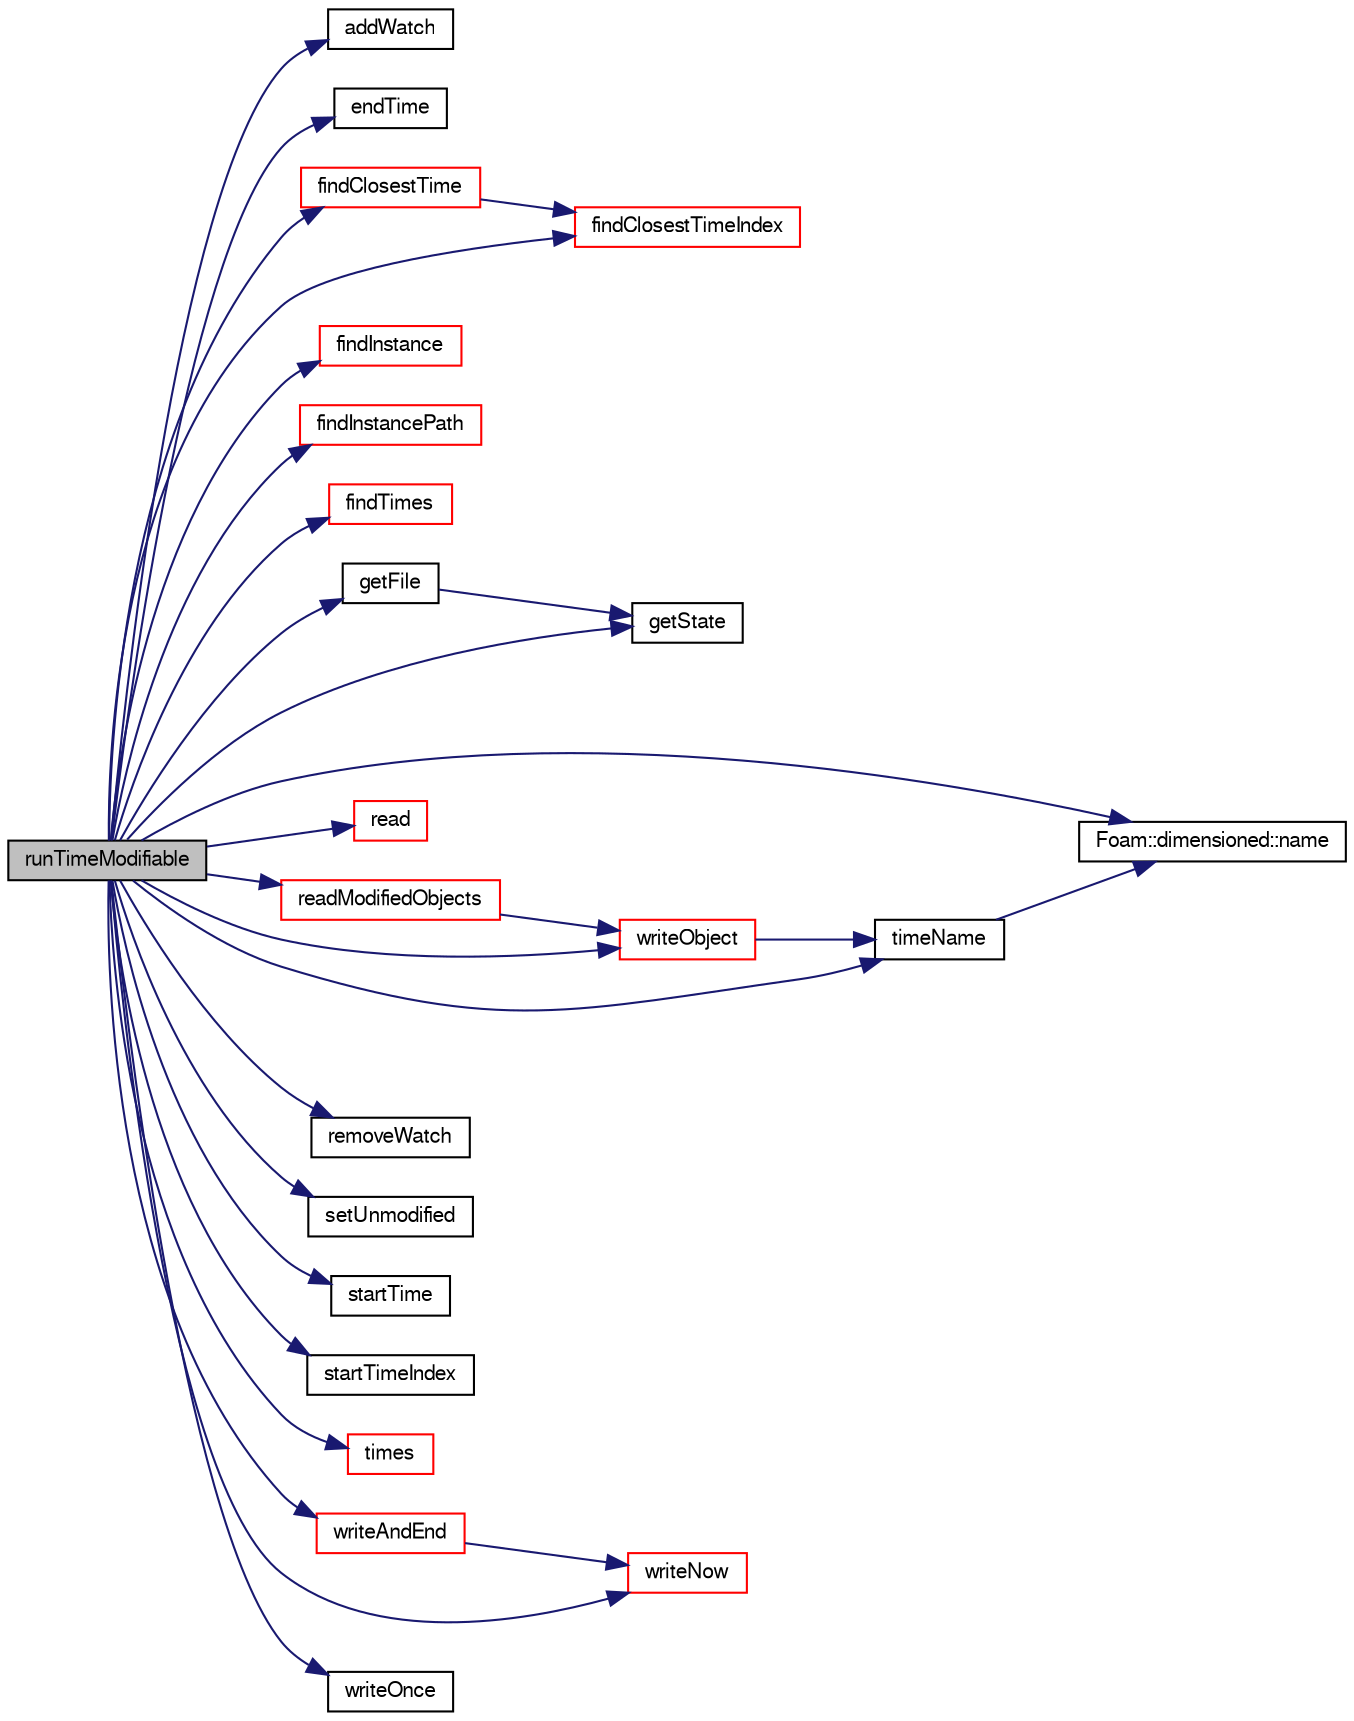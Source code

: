 digraph "runTimeModifiable"
{
  bgcolor="transparent";
  edge [fontname="FreeSans",fontsize="10",labelfontname="FreeSans",labelfontsize="10"];
  node [fontname="FreeSans",fontsize="10",shape=record];
  rankdir="LR";
  Node4759 [label="runTimeModifiable",height=0.2,width=0.4,color="black", fillcolor="grey75", style="filled", fontcolor="black"];
  Node4759 -> Node4760 [color="midnightblue",fontsize="10",style="solid",fontname="FreeSans"];
  Node4760 [label="addWatch",height=0.2,width=0.4,color="black",URL="$a26350.html#a2d3ae032c4ceedc94ba259753f942557",tooltip="Add watching of a file. Returns handle. "];
  Node4759 -> Node4761 [color="midnightblue",fontsize="10",style="solid",fontname="FreeSans"];
  Node4761 [label="endTime",height=0.2,width=0.4,color="black",URL="$a26350.html#ae7d70b81c76a22c6afa4ec609294ea21",tooltip="Return end time. "];
  Node4759 -> Node4762 [color="midnightblue",fontsize="10",style="solid",fontname="FreeSans"];
  Node4762 [label="findClosestTime",height=0.2,width=0.4,color="red",URL="$a26350.html#afa1d63619eaefe506be839b1a2f45d63",tooltip="Search the case for the time closest to the given time. "];
  Node4762 -> Node4837 [color="midnightblue",fontsize="10",style="solid",fontname="FreeSans"];
  Node4837 [label="findClosestTimeIndex",height=0.2,width=0.4,color="red",URL="$a26350.html#af59af812b304471a8f5b75eda1a1317c",tooltip="Search instantList for the time index closest to the given time. "];
  Node4759 -> Node4837 [color="midnightblue",fontsize="10",style="solid",fontname="FreeSans"];
  Node4759 -> Node4841 [color="midnightblue",fontsize="10",style="solid",fontname="FreeSans"];
  Node4841 [label="findInstance",height=0.2,width=0.4,color="red",URL="$a26350.html#a530f80a2f33f5a76760c1ddf62624692",tooltip="Return the location of \"dir\" containing the file \"name\". "];
  Node4759 -> Node4856 [color="midnightblue",fontsize="10",style="solid",fontname="FreeSans"];
  Node4856 [label="findInstancePath",height=0.2,width=0.4,color="red",URL="$a26350.html#ab5790c266ee71cba13294583f1470956",tooltip="Search the case for the time directory path. "];
  Node4759 -> Node4863 [color="midnightblue",fontsize="10",style="solid",fontname="FreeSans"];
  Node4863 [label="findTimes",height=0.2,width=0.4,color="red",URL="$a26350.html#a358594437beb51631684afba39f445da",tooltip="Search a given directory for valid time directories. "];
  Node4759 -> Node4872 [color="midnightblue",fontsize="10",style="solid",fontname="FreeSans"];
  Node4872 [label="getFile",height=0.2,width=0.4,color="black",URL="$a26350.html#a433f30075e4f25b25fe66e326e3cf2c5",tooltip="Get name of file being watched (using handle) "];
  Node4872 -> Node4873 [color="midnightblue",fontsize="10",style="solid",fontname="FreeSans"];
  Node4873 [label="getState",height=0.2,width=0.4,color="black",URL="$a26350.html#ab7a4cdc03baab30bddf4b19c7ac1bd28",tooltip="Get current state of file (using handle) "];
  Node4759 -> Node4873 [color="midnightblue",fontsize="10",style="solid",fontname="FreeSans"];
  Node4759 -> Node4774 [color="midnightblue",fontsize="10",style="solid",fontname="FreeSans"];
  Node4774 [label="Foam::dimensioned::name",height=0.2,width=0.4,color="black",URL="$a26366.html#ade4113569ef0db70665fded275a5e38e",tooltip="Return const reference to name. "];
  Node4759 -> Node4874 [color="midnightblue",fontsize="10",style="solid",fontname="FreeSans"];
  Node4874 [label="read",height=0.2,width=0.4,color="red",URL="$a26350.html#af816873151ddb0126e98bb2f914d8ed5",tooltip="Read control dictionary, update controls and time. "];
  Node4759 -> Node5009 [color="midnightblue",fontsize="10",style="solid",fontname="FreeSans"];
  Node5009 [label="readModifiedObjects",height=0.2,width=0.4,color="red",URL="$a26350.html#ad42b9316f3704237d26cd99245d49d61",tooltip="Read the objects that have been modified. "];
  Node5009 -> Node5049 [color="midnightblue",fontsize="10",style="solid",fontname="FreeSans"];
  Node5049 [label="writeObject",height=0.2,width=0.4,color="red",URL="$a26350.html#ad29090f3bdbff43fd95fa2d856219b5f",tooltip="Write using given format, version and compression. "];
  Node5049 -> Node5051 [color="midnightblue",fontsize="10",style="solid",fontname="FreeSans"];
  Node5051 [label="timeName",height=0.2,width=0.4,color="black",URL="$a26350.html#a90eec0cafc50ed7b6fbbfffe2c5df974",tooltip="Return current time name. "];
  Node5051 -> Node4774 [color="midnightblue",fontsize="10",style="solid",fontname="FreeSans"];
  Node4759 -> Node5101 [color="midnightblue",fontsize="10",style="solid",fontname="FreeSans"];
  Node5101 [label="removeWatch",height=0.2,width=0.4,color="black",URL="$a26350.html#a581097aaf2c5fa5dfda4ed12f932749a",tooltip="Remove watch on a file (using handle) "];
  Node4759 -> Node5103 [color="midnightblue",fontsize="10",style="solid",fontname="FreeSans"];
  Node5103 [label="setUnmodified",height=0.2,width=0.4,color="black",URL="$a26350.html#ab8d2330fa6ce8507d2b8b6da3fd23898",tooltip="Set current state of file (using handle) to unmodified. "];
  Node4759 -> Node5104 [color="midnightblue",fontsize="10",style="solid",fontname="FreeSans"];
  Node5104 [label="startTime",height=0.2,width=0.4,color="black",URL="$a26350.html#a1a4be808a97531916a76b8c51c5f61a5",tooltip="Return start time. "];
  Node4759 -> Node5105 [color="midnightblue",fontsize="10",style="solid",fontname="FreeSans"];
  Node5105 [label="startTimeIndex",height=0.2,width=0.4,color="black",URL="$a26350.html#abbb553e8ca9ef56f621091eb4a600e56",tooltip="Return start time index. "];
  Node4759 -> Node5051 [color="midnightblue",fontsize="10",style="solid",fontname="FreeSans"];
  Node4759 -> Node5106 [color="midnightblue",fontsize="10",style="solid",fontname="FreeSans"];
  Node5106 [label="times",height=0.2,width=0.4,color="red",URL="$a26350.html#a0f58059cccf9dd69a247e85600d346fe",tooltip="Search the case for valid time directories. "];
  Node4759 -> Node5107 [color="midnightblue",fontsize="10",style="solid",fontname="FreeSans"];
  Node5107 [label="writeAndEnd",height=0.2,width=0.4,color="red",URL="$a26350.html#a17ef6f7300e1cea72c104e58aa762c62",tooltip="Write the objects now (not at end of iteration) and end the run. "];
  Node5107 -> Node5108 [color="midnightblue",fontsize="10",style="solid",fontname="FreeSans"];
  Node5108 [label="writeNow",height=0.2,width=0.4,color="red",URL="$a26350.html#a2a74d99f32295800848e7bb1685a8389",tooltip="Write the objects now (not at end of iteration) and continue. "];
  Node4759 -> Node5108 [color="midnightblue",fontsize="10",style="solid",fontname="FreeSans"];
  Node4759 -> Node5049 [color="midnightblue",fontsize="10",style="solid",fontname="FreeSans"];
  Node4759 -> Node5109 [color="midnightblue",fontsize="10",style="solid",fontname="FreeSans"];
  Node5109 [label="writeOnce",height=0.2,width=0.4,color="black",URL="$a26350.html#a4ca6f8981d93cb2870e399e9b0552dc2",tooltip="Write the objects once (one shot) and continue the run. "];
}
